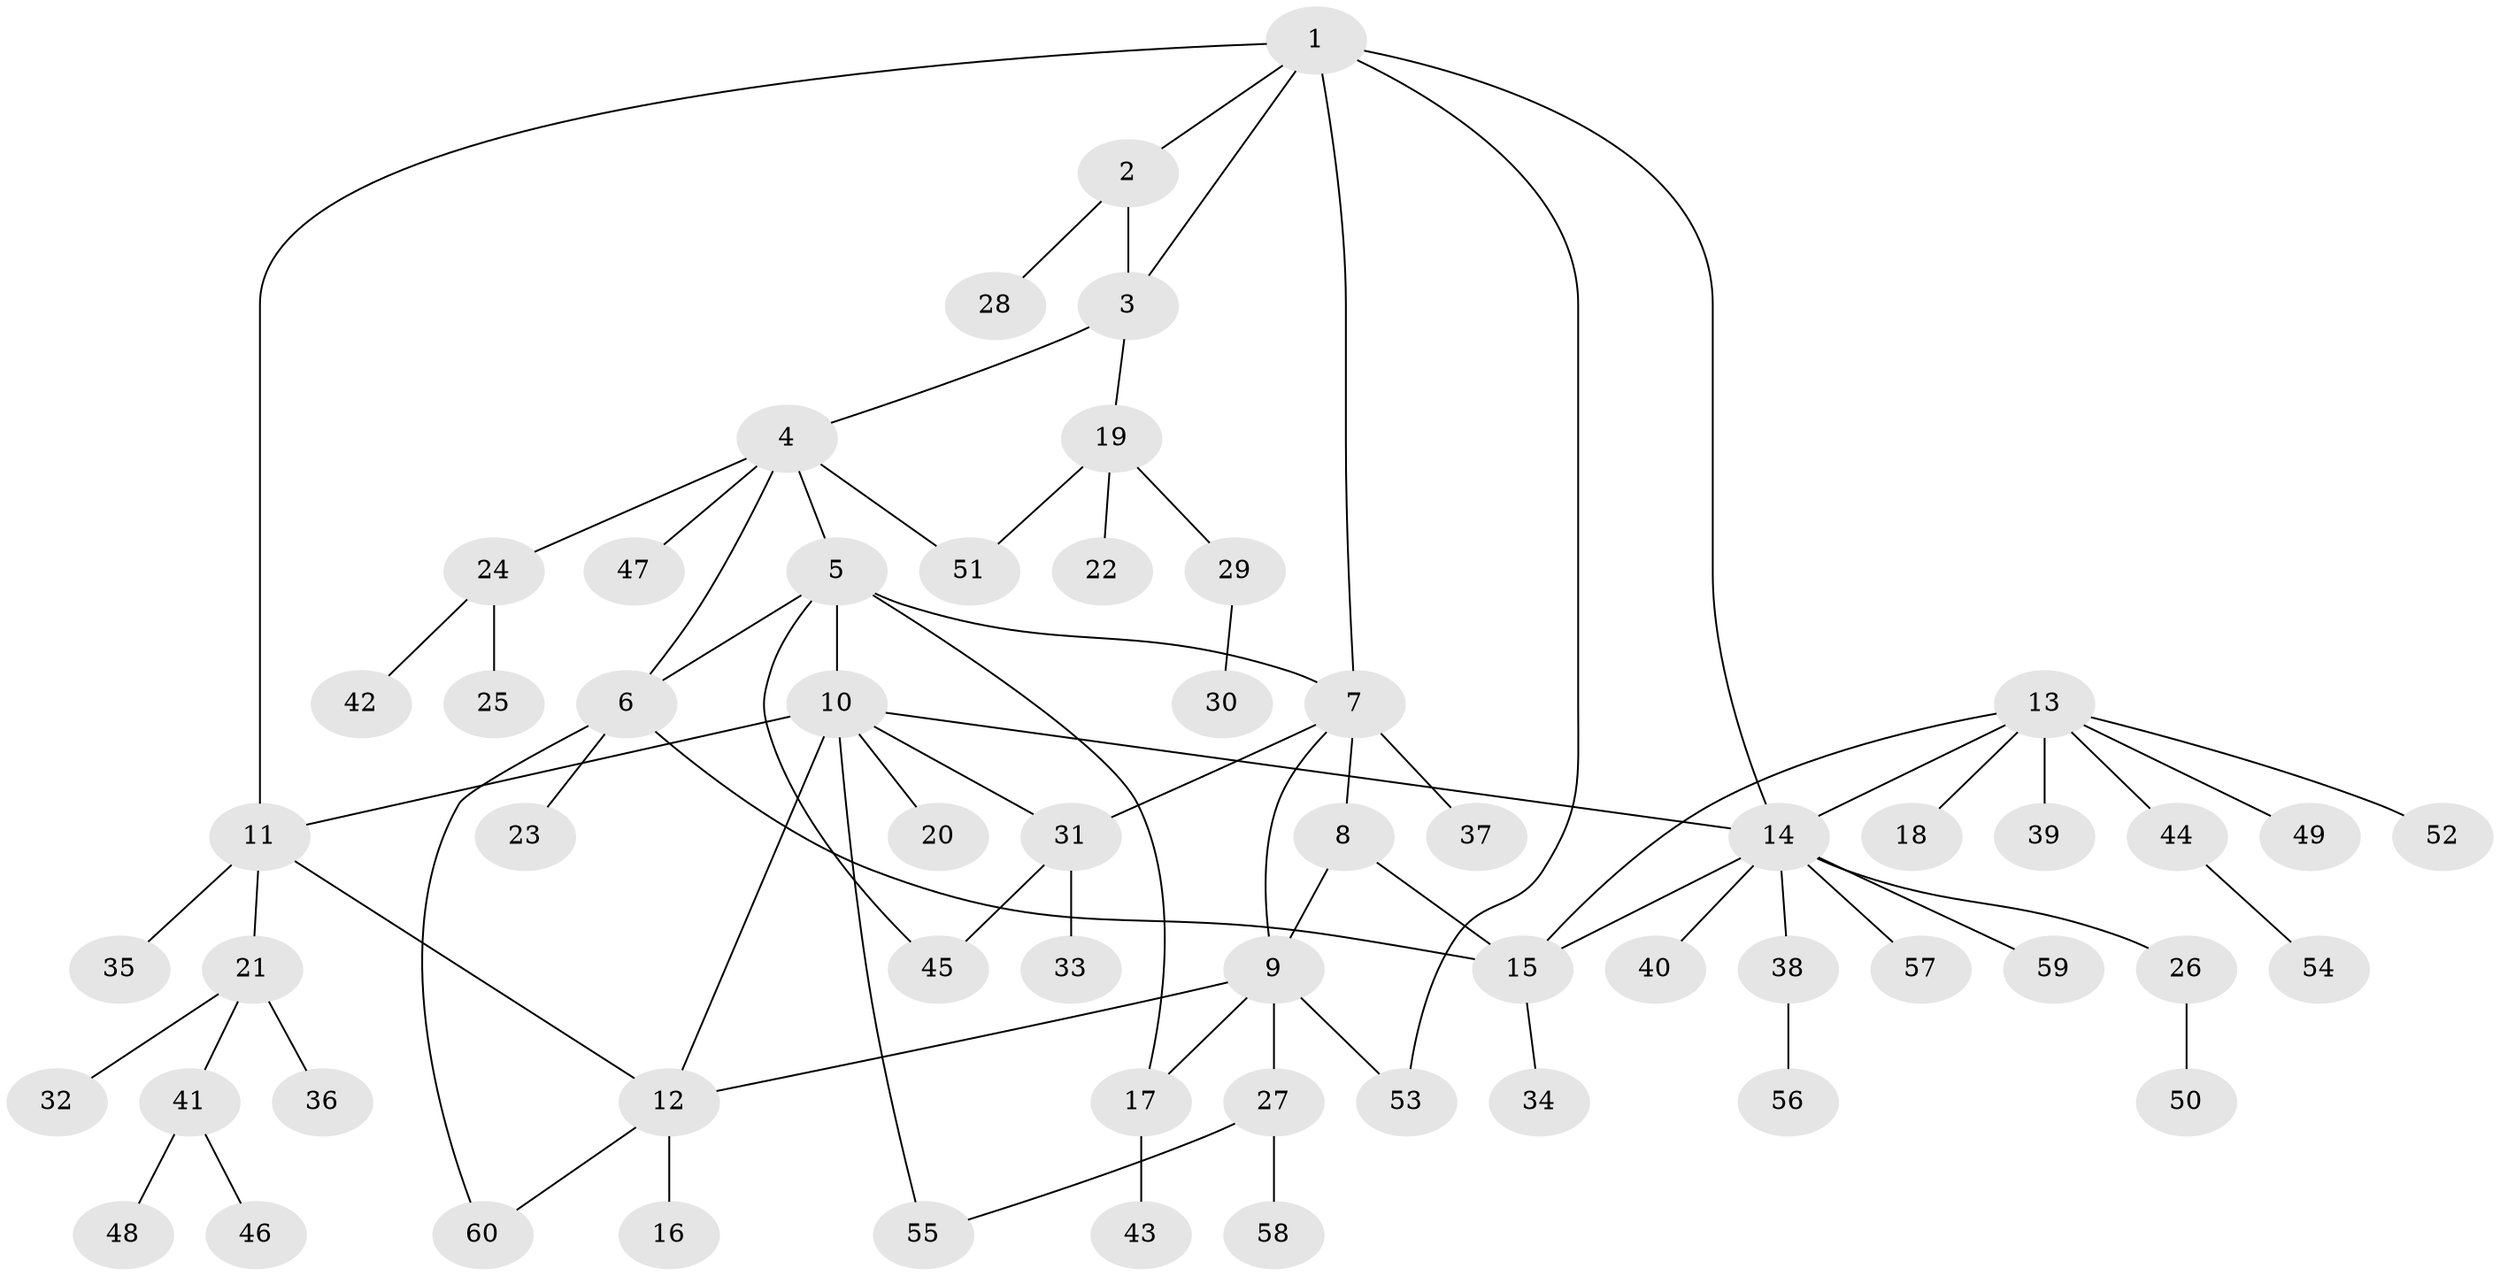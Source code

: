 // Generated by graph-tools (version 1.1) at 2025/11/02/27/25 16:11:32]
// undirected, 60 vertices, 77 edges
graph export_dot {
graph [start="1"]
  node [color=gray90,style=filled];
  1;
  2;
  3;
  4;
  5;
  6;
  7;
  8;
  9;
  10;
  11;
  12;
  13;
  14;
  15;
  16;
  17;
  18;
  19;
  20;
  21;
  22;
  23;
  24;
  25;
  26;
  27;
  28;
  29;
  30;
  31;
  32;
  33;
  34;
  35;
  36;
  37;
  38;
  39;
  40;
  41;
  42;
  43;
  44;
  45;
  46;
  47;
  48;
  49;
  50;
  51;
  52;
  53;
  54;
  55;
  56;
  57;
  58;
  59;
  60;
  1 -- 2;
  1 -- 3;
  1 -- 7;
  1 -- 11;
  1 -- 14;
  1 -- 53;
  2 -- 3;
  2 -- 28;
  3 -- 4;
  3 -- 19;
  4 -- 5;
  4 -- 6;
  4 -- 24;
  4 -- 47;
  4 -- 51;
  5 -- 6;
  5 -- 7;
  5 -- 10;
  5 -- 17;
  5 -- 45;
  6 -- 15;
  6 -- 23;
  6 -- 60;
  7 -- 8;
  7 -- 9;
  7 -- 31;
  7 -- 37;
  8 -- 9;
  8 -- 15;
  9 -- 12;
  9 -- 17;
  9 -- 27;
  9 -- 53;
  10 -- 11;
  10 -- 12;
  10 -- 14;
  10 -- 20;
  10 -- 31;
  10 -- 55;
  11 -- 12;
  11 -- 21;
  11 -- 35;
  12 -- 16;
  12 -- 60;
  13 -- 14;
  13 -- 15;
  13 -- 18;
  13 -- 39;
  13 -- 44;
  13 -- 49;
  13 -- 52;
  14 -- 15;
  14 -- 26;
  14 -- 38;
  14 -- 40;
  14 -- 57;
  14 -- 59;
  15 -- 34;
  17 -- 43;
  19 -- 22;
  19 -- 29;
  19 -- 51;
  21 -- 32;
  21 -- 36;
  21 -- 41;
  24 -- 25;
  24 -- 42;
  26 -- 50;
  27 -- 55;
  27 -- 58;
  29 -- 30;
  31 -- 33;
  31 -- 45;
  38 -- 56;
  41 -- 46;
  41 -- 48;
  44 -- 54;
}
